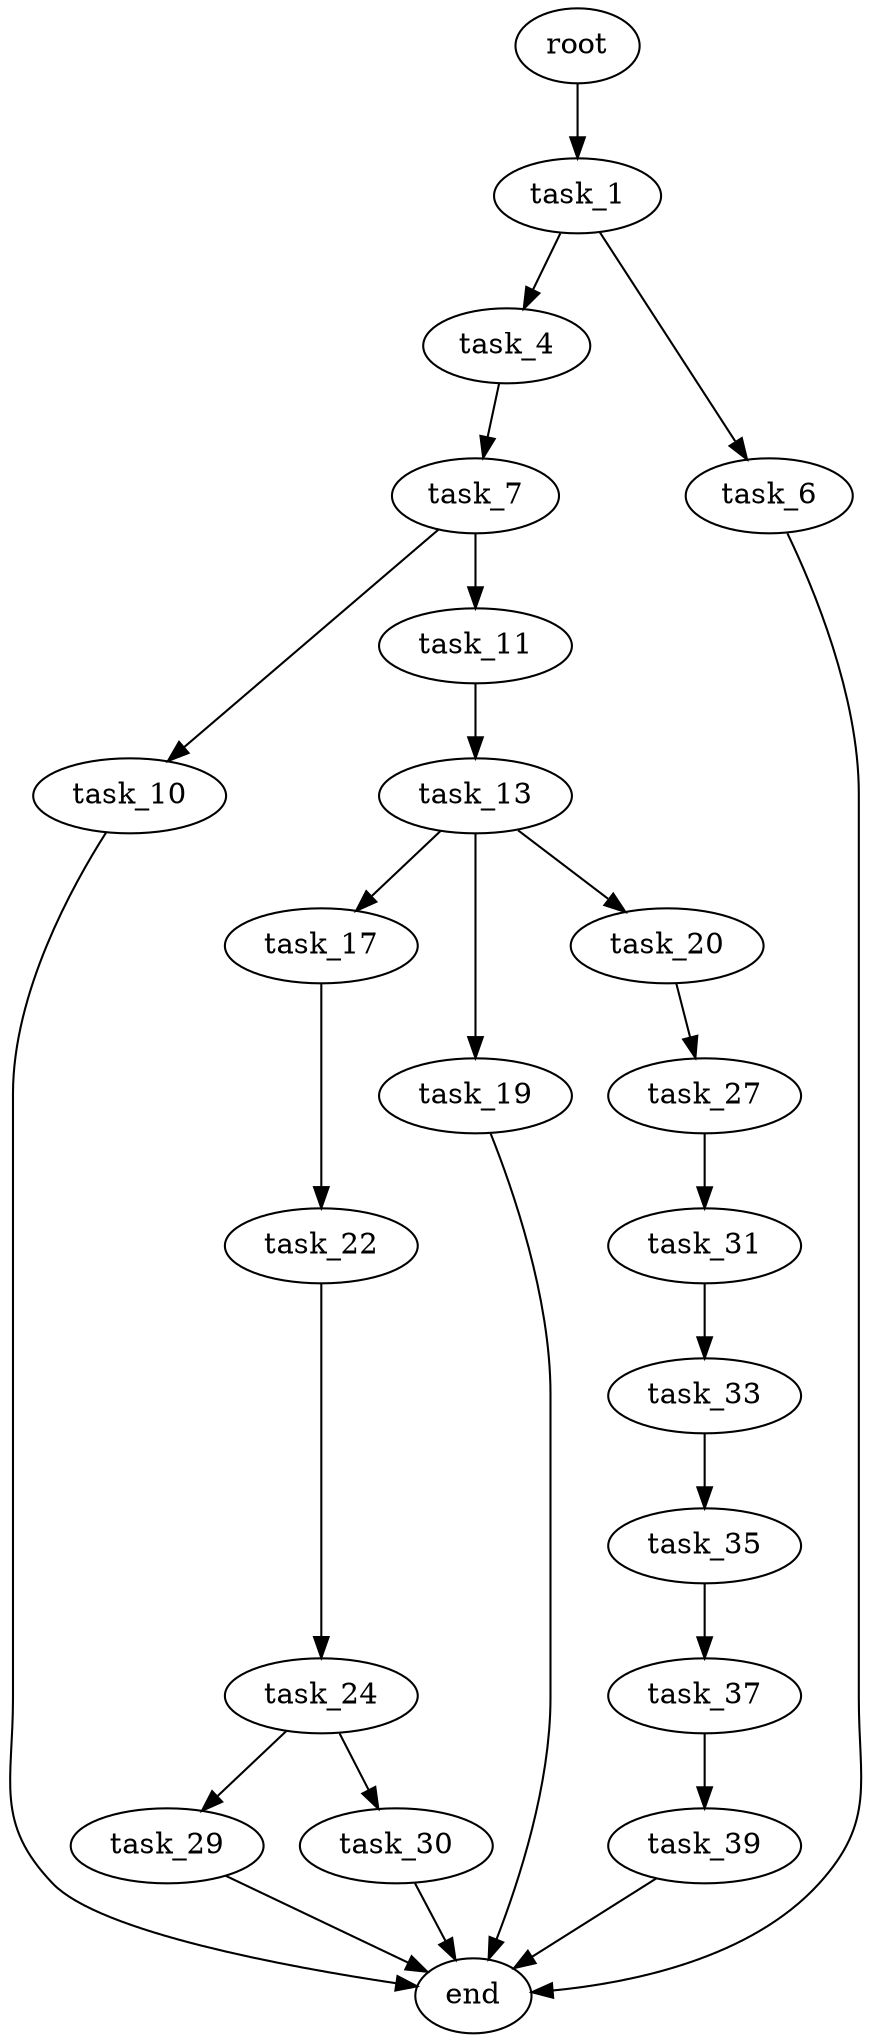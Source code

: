 digraph G {
  root [size="0.000000"];
  task_1 [size="9817810194.000000"];
  task_4 [size="10210299144.000000"];
  task_6 [size="194079775282.000000"];
  task_7 [size="612956076040.000000"];
  end [size="0.000000"];
  task_10 [size="1073741824000.000000"];
  task_11 [size="215643818533.000000"];
  task_13 [size="32841934241.000000"];
  task_17 [size="3387238581.000000"];
  task_19 [size="368293445632.000000"];
  task_20 [size="134217728000.000000"];
  task_22 [size="16464423532.000000"];
  task_27 [size="88169089118.000000"];
  task_24 [size="68719476736.000000"];
  task_29 [size="8589934592.000000"];
  task_30 [size="1507835427.000000"];
  task_31 [size="157385355056.000000"];
  task_33 [size="14744032270.000000"];
  task_35 [size="782757789696.000000"];
  task_37 [size="68719476736.000000"];
  task_39 [size="14323522014.000000"];

  root -> task_1 [size="1.000000"];
  task_1 -> task_4 [size="838860800.000000"];
  task_1 -> task_6 [size="838860800.000000"];
  task_4 -> task_7 [size="838860800.000000"];
  task_6 -> end [size="1.000000"];
  task_7 -> task_10 [size="411041792.000000"];
  task_7 -> task_11 [size="411041792.000000"];
  task_10 -> end [size="1.000000"];
  task_11 -> task_13 [size="209715200.000000"];
  task_13 -> task_17 [size="838860800.000000"];
  task_13 -> task_19 [size="838860800.000000"];
  task_13 -> task_20 [size="838860800.000000"];
  task_17 -> task_22 [size="75497472.000000"];
  task_19 -> end [size="1.000000"];
  task_20 -> task_27 [size="209715200.000000"];
  task_22 -> task_24 [size="536870912.000000"];
  task_27 -> task_31 [size="411041792.000000"];
  task_24 -> task_29 [size="134217728.000000"];
  task_24 -> task_30 [size="134217728.000000"];
  task_29 -> end [size="1.000000"];
  task_30 -> end [size="1.000000"];
  task_31 -> task_33 [size="679477248.000000"];
  task_33 -> task_35 [size="411041792.000000"];
  task_35 -> task_37 [size="679477248.000000"];
  task_37 -> task_39 [size="134217728.000000"];
  task_39 -> end [size="1.000000"];
}
